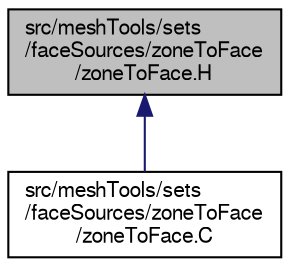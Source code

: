 digraph "src/meshTools/sets/faceSources/zoneToFace/zoneToFace.H"
{
  bgcolor="transparent";
  edge [fontname="FreeSans",fontsize="10",labelfontname="FreeSans",labelfontsize="10"];
  node [fontname="FreeSans",fontsize="10",shape=record];
  Node146 [label="src/meshTools/sets\l/faceSources/zoneToFace\l/zoneToFace.H",height=0.2,width=0.4,color="black", fillcolor="grey75", style="filled", fontcolor="black"];
  Node146 -> Node147 [dir="back",color="midnightblue",fontsize="10",style="solid",fontname="FreeSans"];
  Node147 [label="src/meshTools/sets\l/faceSources/zoneToFace\l/zoneToFace.C",height=0.2,width=0.4,color="black",URL="$a08024.html"];
}
